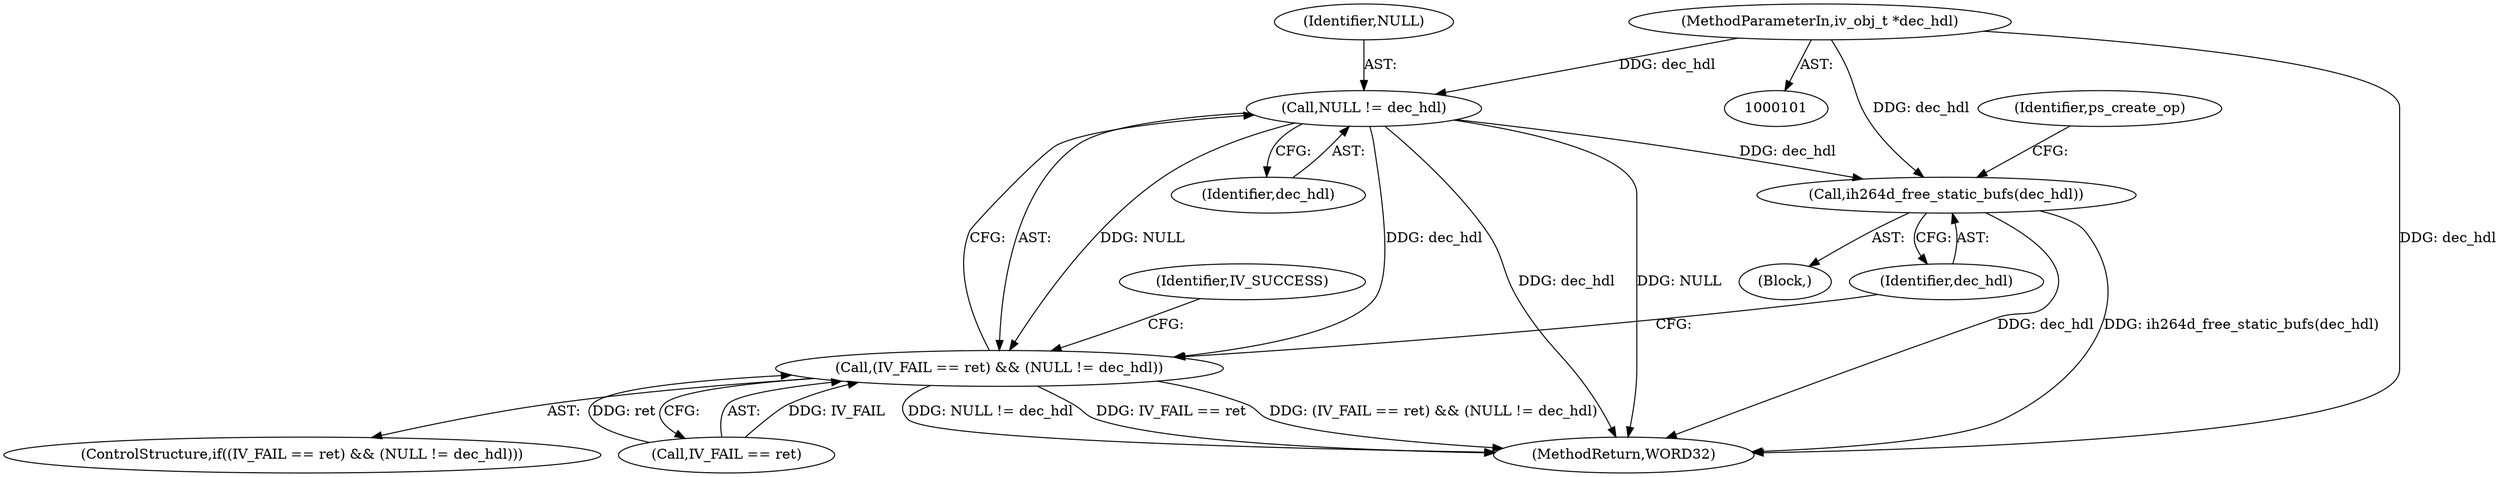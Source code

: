 digraph "0_Android_5acaa6fc86c73a750e5f4900c4e2d44bf22f683a@pointer" {
"1000132" [label="(Call,NULL != dec_hdl)"];
"1000102" [label="(MethodParameterIn,iv_obj_t *dec_hdl)"];
"1000128" [label="(Call,(IV_FAIL == ret) && (NULL != dec_hdl))"];
"1000136" [label="(Call,ih264d_free_static_bufs(dec_hdl))"];
"1000135" [label="(Block,)"];
"1000141" [label="(Identifier,ps_create_op)"];
"1000137" [label="(Identifier,dec_hdl)"];
"1000132" [label="(Call,NULL != dec_hdl)"];
"1000102" [label="(MethodParameterIn,iv_obj_t *dec_hdl)"];
"1000127" [label="(ControlStructure,if((IV_FAIL == ret) && (NULL != dec_hdl)))"];
"1000133" [label="(Identifier,NULL)"];
"1000136" [label="(Call,ih264d_free_static_bufs(dec_hdl))"];
"1000157" [label="(Identifier,IV_SUCCESS)"];
"1000128" [label="(Call,(IV_FAIL == ret) && (NULL != dec_hdl))"];
"1000129" [label="(Call,IV_FAIL == ret)"];
"1000134" [label="(Identifier,dec_hdl)"];
"1000158" [label="(MethodReturn,WORD32)"];
"1000132" -> "1000128"  [label="AST: "];
"1000132" -> "1000134"  [label="CFG: "];
"1000133" -> "1000132"  [label="AST: "];
"1000134" -> "1000132"  [label="AST: "];
"1000128" -> "1000132"  [label="CFG: "];
"1000132" -> "1000158"  [label="DDG: dec_hdl"];
"1000132" -> "1000158"  [label="DDG: NULL"];
"1000132" -> "1000128"  [label="DDG: NULL"];
"1000132" -> "1000128"  [label="DDG: dec_hdl"];
"1000102" -> "1000132"  [label="DDG: dec_hdl"];
"1000132" -> "1000136"  [label="DDG: dec_hdl"];
"1000102" -> "1000101"  [label="AST: "];
"1000102" -> "1000158"  [label="DDG: dec_hdl"];
"1000102" -> "1000136"  [label="DDG: dec_hdl"];
"1000128" -> "1000127"  [label="AST: "];
"1000128" -> "1000129"  [label="CFG: "];
"1000129" -> "1000128"  [label="AST: "];
"1000137" -> "1000128"  [label="CFG: "];
"1000157" -> "1000128"  [label="CFG: "];
"1000128" -> "1000158"  [label="DDG: NULL != dec_hdl"];
"1000128" -> "1000158"  [label="DDG: IV_FAIL == ret"];
"1000128" -> "1000158"  [label="DDG: (IV_FAIL == ret) && (NULL != dec_hdl)"];
"1000129" -> "1000128"  [label="DDG: IV_FAIL"];
"1000129" -> "1000128"  [label="DDG: ret"];
"1000136" -> "1000135"  [label="AST: "];
"1000136" -> "1000137"  [label="CFG: "];
"1000137" -> "1000136"  [label="AST: "];
"1000141" -> "1000136"  [label="CFG: "];
"1000136" -> "1000158"  [label="DDG: ih264d_free_static_bufs(dec_hdl)"];
"1000136" -> "1000158"  [label="DDG: dec_hdl"];
}
